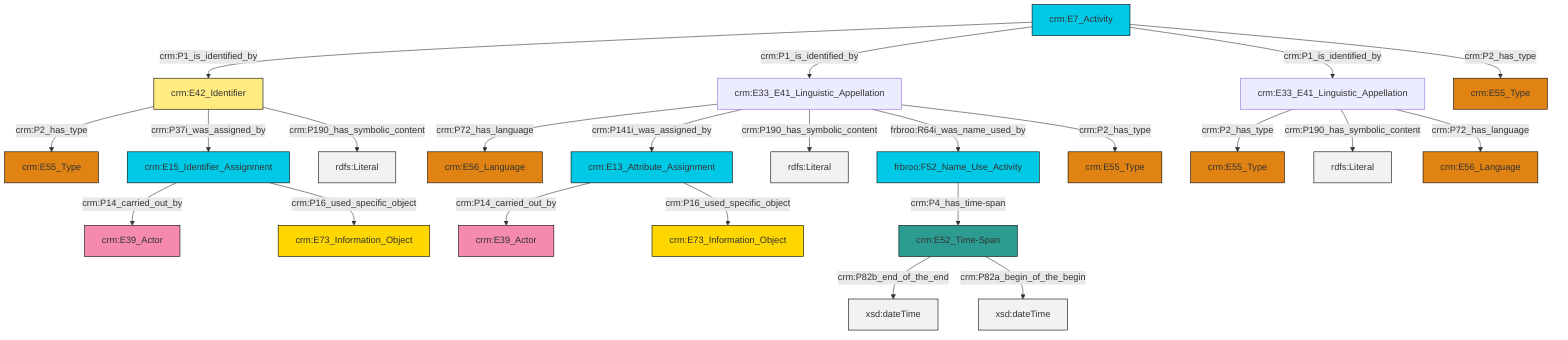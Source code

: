 graph TD
classDef Literal fill:#f2f2f2,stroke:#000000;
classDef CRM_Entity fill:#FFFFFF,stroke:#000000;
classDef Temporal_Entity fill:#00C9E6, stroke:#000000;
classDef Type fill:#E18312, stroke:#000000;
classDef Time-Span fill:#2C9C91, stroke:#000000;
classDef Appellation fill:#FFEB7F, stroke:#000000;
classDef Place fill:#008836, stroke:#000000;
classDef Persistent_Item fill:#B266B2, stroke:#000000;
classDef Conceptual_Object fill:#FFD700, stroke:#000000;
classDef Physical_Thing fill:#D2B48C, stroke:#000000;
classDef Actor fill:#f58aad, stroke:#000000;
classDef PC_Classes fill:#4ce600, stroke:#000000;
classDef Multi fill:#cccccc,stroke:#000000;

0["crm:E33_E41_Linguistic_Appellation"]:::Default -->|crm:P2_has_type| 1["crm:E55_Type"]:::Type
2["crm:E33_E41_Linguistic_Appellation"]:::Default -->|crm:P72_has_language| 3["crm:E56_Language"]:::Type
2["crm:E33_E41_Linguistic_Appellation"]:::Default -->|crm:P141i_was_assigned_by| 7["crm:E13_Attribute_Assignment"]:::Temporal_Entity
10["crm:E52_Time-Span"]:::Time-Span -->|crm:P82b_end_of_the_end| 11[xsd:dateTime]:::Literal
12["crm:E7_Activity"]:::Temporal_Entity -->|crm:P1_is_identified_by| 13["crm:E42_Identifier"]:::Appellation
12["crm:E7_Activity"]:::Temporal_Entity -->|crm:P1_is_identified_by| 2["crm:E33_E41_Linguistic_Appellation"]:::Default
8["crm:E15_Identifier_Assignment"]:::Temporal_Entity -->|crm:P14_carried_out_by| 15["crm:E39_Actor"]:::Actor
7["crm:E13_Attribute_Assignment"]:::Temporal_Entity -->|crm:P14_carried_out_by| 20["crm:E39_Actor"]:::Actor
13["crm:E42_Identifier"]:::Appellation -->|crm:P2_has_type| 5["crm:E55_Type"]:::Type
0["crm:E33_E41_Linguistic_Appellation"]:::Default -->|crm:P190_has_symbolic_content| 21[rdfs:Literal]:::Literal
7["crm:E13_Attribute_Assignment"]:::Temporal_Entity -->|crm:P16_used_specific_object| 22["crm:E73_Information_Object"]:::Conceptual_Object
12["crm:E7_Activity"]:::Temporal_Entity -->|crm:P1_is_identified_by| 0["crm:E33_E41_Linguistic_Appellation"]:::Default
2["crm:E33_E41_Linguistic_Appellation"]:::Default -->|crm:P190_has_symbolic_content| 25[rdfs:Literal]:::Literal
23["frbroo:F52_Name_Use_Activity"]:::Temporal_Entity -->|crm:P4_has_time-span| 10["crm:E52_Time-Span"]:::Time-Span
0["crm:E33_E41_Linguistic_Appellation"]:::Default -->|crm:P72_has_language| 30["crm:E56_Language"]:::Type
13["crm:E42_Identifier"]:::Appellation -->|crm:P37i_was_assigned_by| 8["crm:E15_Identifier_Assignment"]:::Temporal_Entity
13["crm:E42_Identifier"]:::Appellation -->|crm:P190_has_symbolic_content| 34[rdfs:Literal]:::Literal
10["crm:E52_Time-Span"]:::Time-Span -->|crm:P82a_begin_of_the_begin| 36[xsd:dateTime]:::Literal
8["crm:E15_Identifier_Assignment"]:::Temporal_Entity -->|crm:P16_used_specific_object| 28["crm:E73_Information_Object"]:::Conceptual_Object
2["crm:E33_E41_Linguistic_Appellation"]:::Default -->|frbroo:R64i_was_name_used_by| 23["frbroo:F52_Name_Use_Activity"]:::Temporal_Entity
2["crm:E33_E41_Linguistic_Appellation"]:::Default -->|crm:P2_has_type| 18["crm:E55_Type"]:::Type
12["crm:E7_Activity"]:::Temporal_Entity -->|crm:P2_has_type| 37["crm:E55_Type"]:::Type